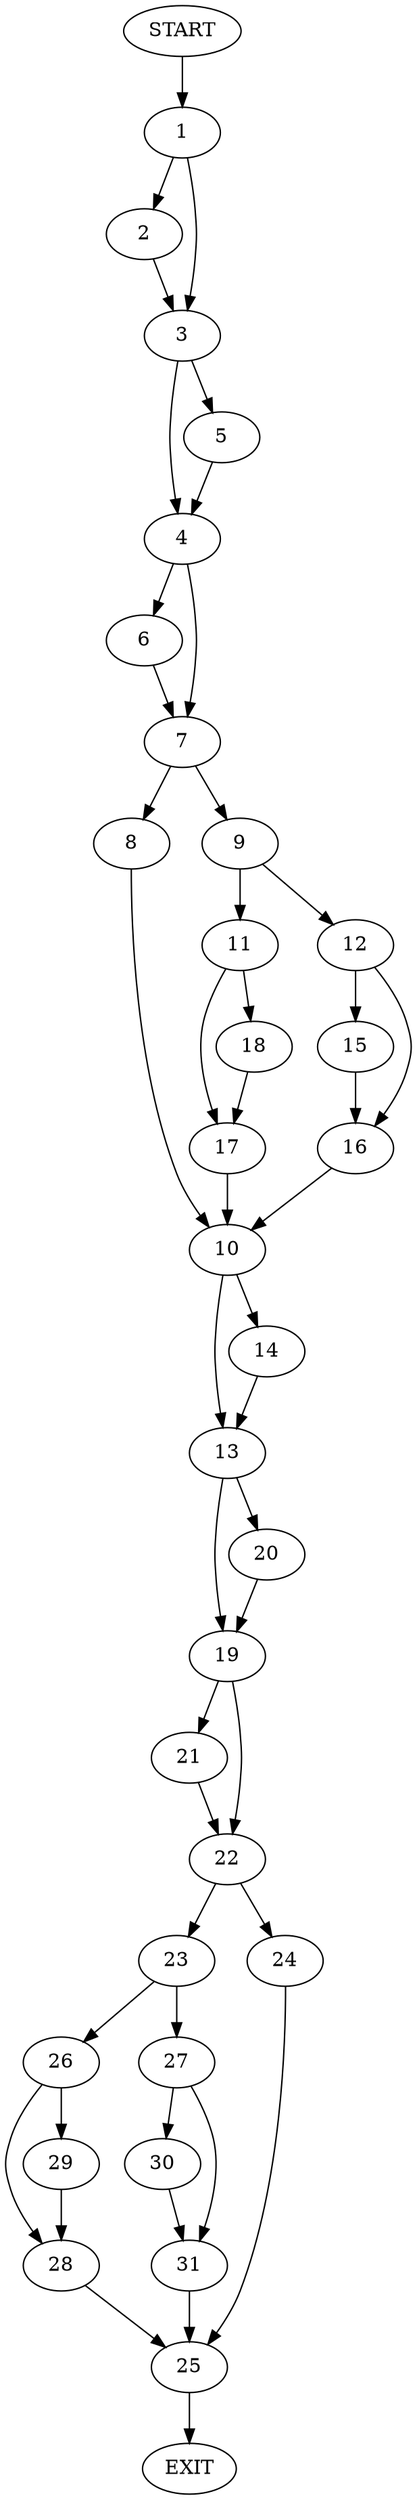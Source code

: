 digraph {
0 [label="START"]
32 [label="EXIT"]
0 -> 1
1 -> 2
1 -> 3
2 -> 3
3 -> 4
3 -> 5
4 -> 6
4 -> 7
5 -> 4
6 -> 7
7 -> 8
7 -> 9
8 -> 10
9 -> 11
9 -> 12
10 -> 13
10 -> 14
12 -> 15
12 -> 16
11 -> 17
11 -> 18
15 -> 16
16 -> 10
17 -> 10
18 -> 17
13 -> 19
13 -> 20
14 -> 13
19 -> 21
19 -> 22
20 -> 19
21 -> 22
22 -> 23
22 -> 24
24 -> 25
23 -> 26
23 -> 27
25 -> 32
26 -> 28
26 -> 29
27 -> 30
27 -> 31
30 -> 31
31 -> 25
28 -> 25
29 -> 28
}
